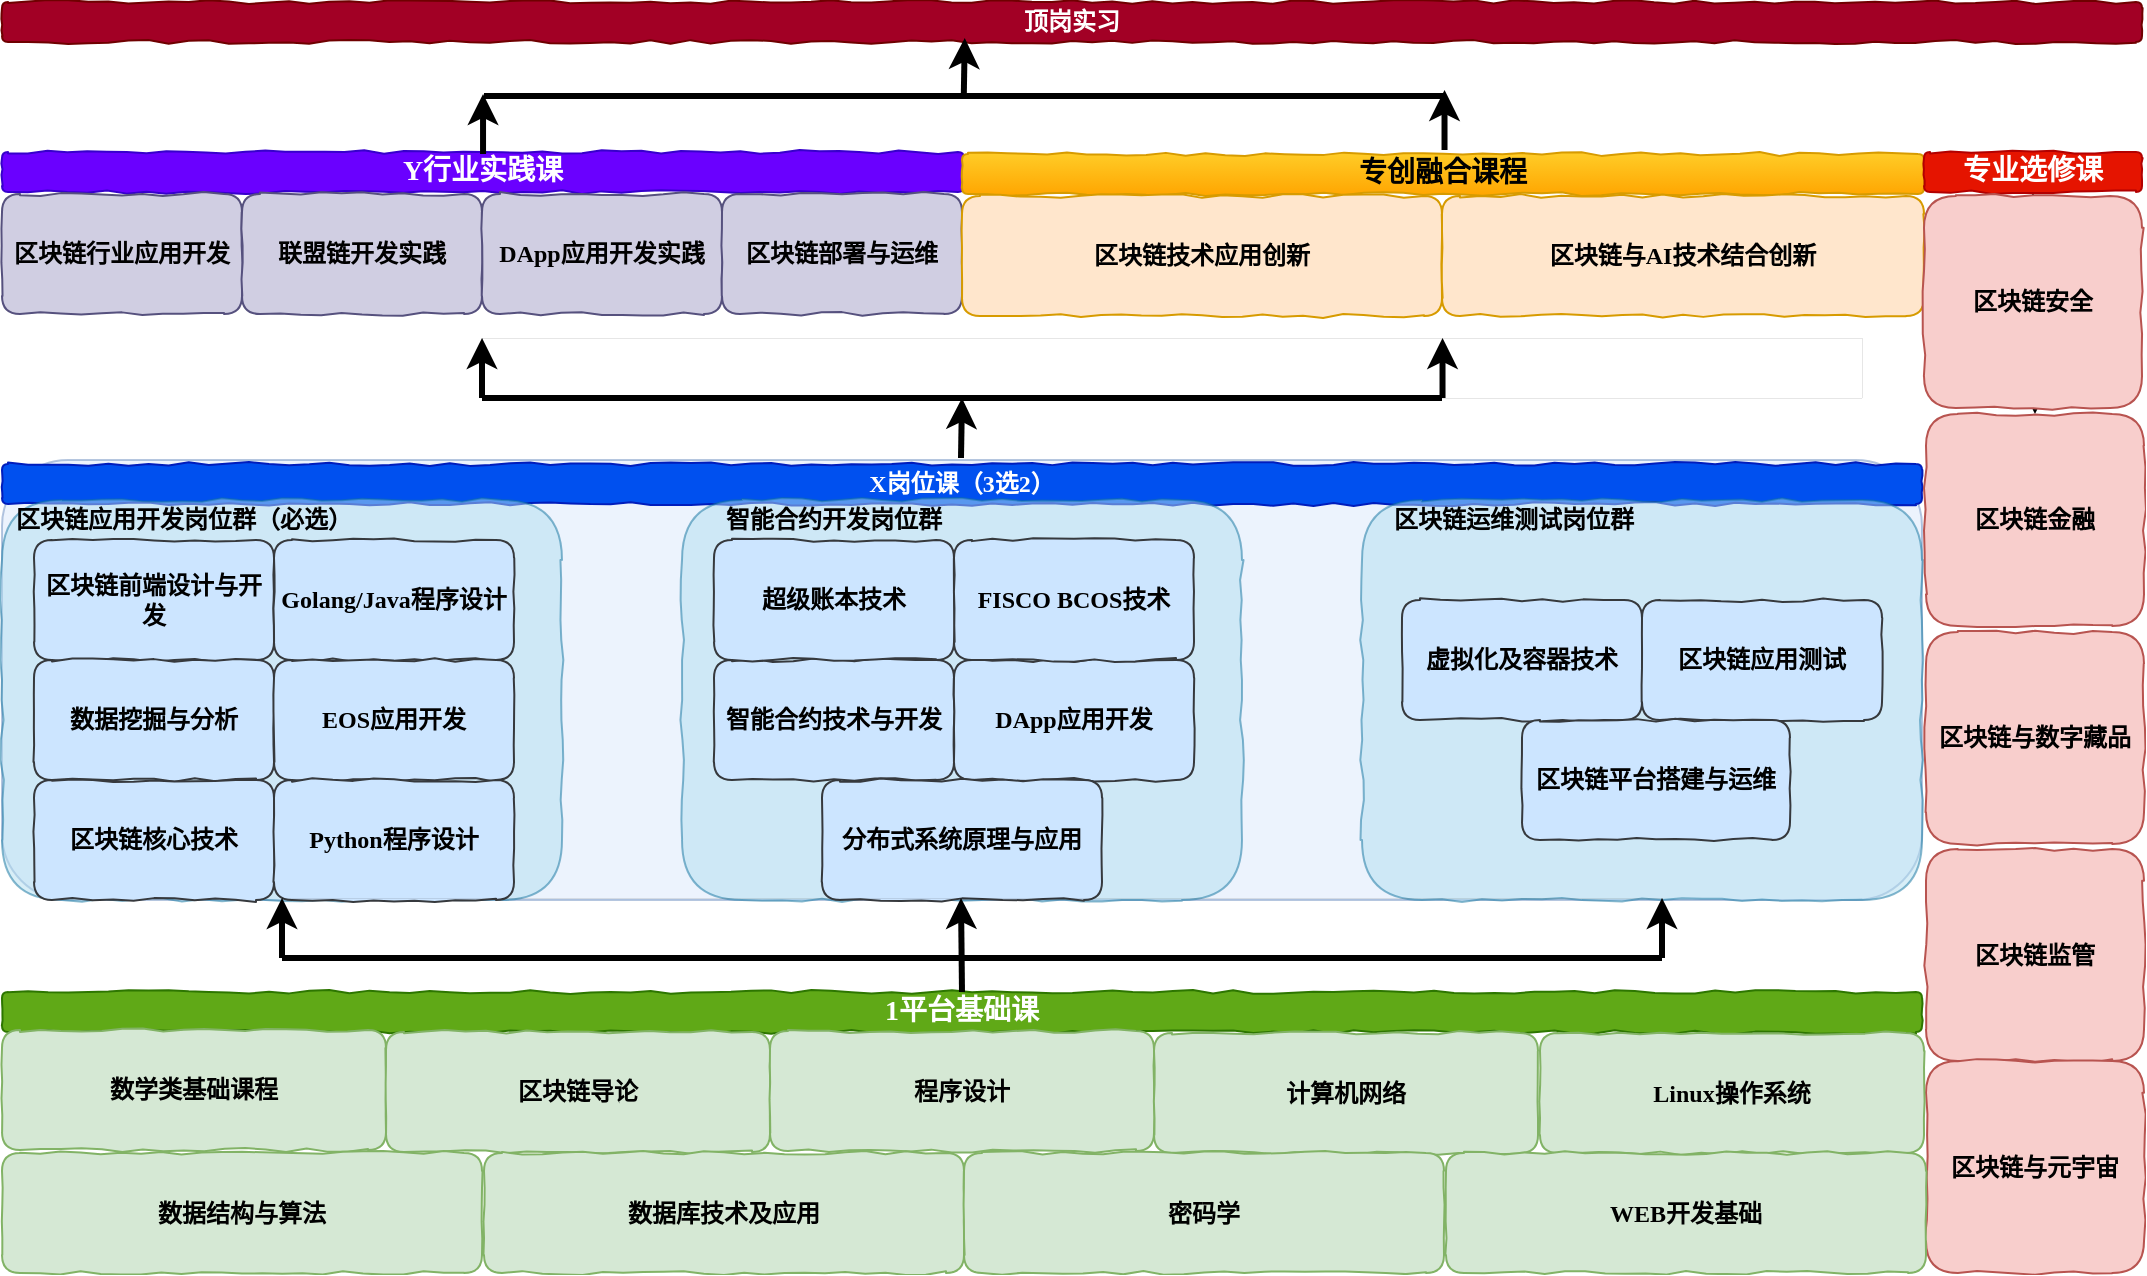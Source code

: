 <mxfile version="22.1.11" type="github">
  <diagram name="第 1 页" id="WQdMZFt6NxUerbQakmH6">
    <mxGraphModel dx="1816" dy="509" grid="1" gridSize="10" guides="1" tooltips="1" connect="1" arrows="1" fold="1" page="1" pageScale="1" pageWidth="827" pageHeight="1169" math="0" shadow="0">
      <root>
        <mxCell id="0" />
        <mxCell id="1" parent="0" />
        <mxCell id="ZOFUwKBmkfHkIxBkDhFz-41" value="" style="group" parent="1" vertex="1" connectable="0">
          <mxGeometry x="-240" y="868" width="960" height="80" as="geometry" />
        </mxCell>
        <mxCell id="ZOFUwKBmkfHkIxBkDhFz-2" value="&lt;font style=&quot;font-size: 14px;&quot;&gt;1平台基础课&lt;br&gt;&lt;/font&gt;" style="rounded=1;whiteSpace=wrap;html=1;comic=1;fillColor=#60a917;strokeColor=#2D7600;fontColor=#FFFFFF;fontFamily=Comic Sans MS;fontStyle=1" parent="ZOFUwKBmkfHkIxBkDhFz-41" vertex="1">
          <mxGeometry y="-1" width="960" height="20" as="geometry" />
        </mxCell>
        <mxCell id="ZOFUwKBmkfHkIxBkDhFz-46" value="" style="group;rounded=1;" parent="1" vertex="1" connectable="0">
          <mxGeometry x="-240" y="601" width="960" height="220" as="geometry" />
        </mxCell>
        <mxCell id="ZOFUwKBmkfHkIxBkDhFz-43" value="" style="rounded=1;whiteSpace=wrap;html=1;opacity=50;fillColor=#dae8fc;strokeColor=#6c8ebf;glass=0;" parent="ZOFUwKBmkfHkIxBkDhFz-46" vertex="1">
          <mxGeometry width="960" height="220" as="geometry" />
        </mxCell>
        <mxCell id="ZOFUwKBmkfHkIxBkDhFz-11" value="X岗位课（3选2）" style="rounded=1;whiteSpace=wrap;html=1;comic=1;fillColor=#0050ef;strokeColor=#001DBC;fontColor=#FFFFFF;fontFamily=Comic Sans MS;fontStyle=1" parent="ZOFUwKBmkfHkIxBkDhFz-46" vertex="1">
          <mxGeometry y="2" width="960" height="20" as="geometry" />
        </mxCell>
        <mxCell id="ZOFUwKBmkfHkIxBkDhFz-12" value="" style="rounded=1;whiteSpace=wrap;html=1;comic=1;fontFamily=Comic Sans MS;fillColor=#b1ddf0;strokeColor=#10739e;fontColor=#FFFFFF;fontStyle=1;opacity=50;" parent="ZOFUwKBmkfHkIxBkDhFz-46" vertex="1">
          <mxGeometry y="20" width="280" height="200" as="geometry" />
        </mxCell>
        <mxCell id="ZOFUwKBmkfHkIxBkDhFz-13" value="区块链应用开发岗位群（必选）" style="text;html=1;strokeColor=none;fillColor=none;align=center;verticalAlign=middle;whiteSpace=wrap;rounded=0;fontFamily=Comic Sans MS;fontColor=#000000;fontStyle=1" parent="ZOFUwKBmkfHkIxBkDhFz-46" vertex="1">
          <mxGeometry x="6" y="20" width="170" height="20" as="geometry" />
        </mxCell>
        <mxCell id="ZOFUwKBmkfHkIxBkDhFz-14" value="&lt;div&gt;区块链前端设计与开发&lt;/div&gt;" style="rounded=1;whiteSpace=wrap;html=1;comic=1;fontFamily=Comic Sans MS;fillColor=#cce5ff;strokeColor=#36393d;fontStyle=1" parent="ZOFUwKBmkfHkIxBkDhFz-46" vertex="1">
          <mxGeometry x="16" y="40" width="120" height="60" as="geometry" />
        </mxCell>
        <mxCell id="ZOFUwKBmkfHkIxBkDhFz-17" value="&lt;div&gt;Golang/Java程序设计&lt;/div&gt;" style="rounded=1;whiteSpace=wrap;html=1;comic=1;fontFamily=Comic Sans MS;fillColor=#cce5ff;strokeColor=#36393d;fontStyle=1" parent="ZOFUwKBmkfHkIxBkDhFz-46" vertex="1">
          <mxGeometry x="136" y="40" width="120" height="60" as="geometry" />
        </mxCell>
        <mxCell id="ZOFUwKBmkfHkIxBkDhFz-21" value="&lt;div&gt;数据挖掘与分析&lt;/div&gt;" style="rounded=1;whiteSpace=wrap;html=1;comic=1;fontFamily=Comic Sans MS;fillColor=#cce5ff;strokeColor=#36393d;fontStyle=1" parent="ZOFUwKBmkfHkIxBkDhFz-46" vertex="1">
          <mxGeometry x="16" y="100" width="120" height="60" as="geometry" />
        </mxCell>
        <mxCell id="ZOFUwKBmkfHkIxBkDhFz-22" value="&lt;div&gt;EOS应用开发&lt;/div&gt;" style="rounded=1;whiteSpace=wrap;html=1;comic=1;fontFamily=Comic Sans MS;fillColor=#cce5ff;strokeColor=#36393d;fontStyle=1" parent="ZOFUwKBmkfHkIxBkDhFz-46" vertex="1">
          <mxGeometry x="136" y="100" width="120" height="60" as="geometry" />
        </mxCell>
        <mxCell id="ZOFUwKBmkfHkIxBkDhFz-24" value="" style="rounded=1;whiteSpace=wrap;html=1;comic=1;fontFamily=Comic Sans MS;fillColor=#b1ddf0;strokeColor=#10739e;fontColor=#FFFFFF;fontStyle=1;opacity=50;" parent="ZOFUwKBmkfHkIxBkDhFz-46" vertex="1">
          <mxGeometry x="340" y="20" width="280" height="200" as="geometry" />
        </mxCell>
        <mxCell id="ZOFUwKBmkfHkIxBkDhFz-25" value="智能合约开发岗位群" style="text;html=1;strokeColor=none;fillColor=none;align=center;verticalAlign=middle;whiteSpace=wrap;rounded=0;fontFamily=Comic Sans MS;fontColor=#000000;fontStyle=1" parent="ZOFUwKBmkfHkIxBkDhFz-46" vertex="1">
          <mxGeometry x="346" y="20" width="140" height="20" as="geometry" />
        </mxCell>
        <mxCell id="ZOFUwKBmkfHkIxBkDhFz-28" value="&lt;div&gt;智能合约技术与开发&lt;/div&gt;" style="rounded=1;whiteSpace=wrap;html=1;comic=1;fontFamily=Comic Sans MS;fillColor=#cce5ff;strokeColor=#36393d;fontStyle=1" parent="ZOFUwKBmkfHkIxBkDhFz-46" vertex="1">
          <mxGeometry x="356" y="100" width="120" height="60" as="geometry" />
        </mxCell>
        <mxCell id="ZOFUwKBmkfHkIxBkDhFz-29" value="&lt;div&gt;DApp应用开发&lt;/div&gt;" style="rounded=1;whiteSpace=wrap;html=1;comic=1;fontFamily=Comic Sans MS;fillColor=#cce5ff;strokeColor=#36393d;fontStyle=1" parent="ZOFUwKBmkfHkIxBkDhFz-46" vertex="1">
          <mxGeometry x="476" y="100" width="120" height="60" as="geometry" />
        </mxCell>
        <mxCell id="ZOFUwKBmkfHkIxBkDhFz-31" value="" style="rounded=1;whiteSpace=wrap;html=1;comic=1;fontFamily=Comic Sans MS;fillColor=#b1ddf0;strokeColor=#10739e;fontColor=#FFFFFF;fontStyle=1;opacity=50;" parent="ZOFUwKBmkfHkIxBkDhFz-46" vertex="1">
          <mxGeometry x="680" y="20" width="280" height="200" as="geometry" />
        </mxCell>
        <mxCell id="ZOFUwKBmkfHkIxBkDhFz-32" value="区块链运维测试岗位群" style="text;html=1;strokeColor=none;fillColor=none;align=center;verticalAlign=middle;whiteSpace=wrap;rounded=0;fontFamily=Comic Sans MS;fontColor=#000000;fontStyle=1" parent="ZOFUwKBmkfHkIxBkDhFz-46" vertex="1">
          <mxGeometry x="686" y="20" width="140" height="20" as="geometry" />
        </mxCell>
        <mxCell id="ZOFUwKBmkfHkIxBkDhFz-35" value="&lt;div&gt;虚拟化及容器技术&lt;/div&gt;" style="rounded=1;whiteSpace=wrap;html=1;comic=1;fontFamily=Comic Sans MS;fillColor=#cce5ff;strokeColor=#36393d;fontStyle=1" parent="ZOFUwKBmkfHkIxBkDhFz-46" vertex="1">
          <mxGeometry x="700" y="70" width="120" height="60" as="geometry" />
        </mxCell>
        <mxCell id="ZOFUwKBmkfHkIxBkDhFz-36" value="&lt;div&gt;区块链应用测试&lt;/div&gt;" style="rounded=1;whiteSpace=wrap;html=1;comic=1;fontFamily=Comic Sans MS;fillColor=#cce5ff;strokeColor=#36393d;fontStyle=1" parent="ZOFUwKBmkfHkIxBkDhFz-46" vertex="1">
          <mxGeometry x="820" y="70" width="120" height="60" as="geometry" />
        </mxCell>
        <mxCell id="ZOFUwKBmkfHkIxBkDhFz-37" value="&lt;div&gt;区块链平台搭建与运维&lt;/div&gt;" style="rounded=1;whiteSpace=wrap;html=1;comic=1;fontFamily=Comic Sans MS;fillColor=#cce5ff;strokeColor=#36393d;fontStyle=1" parent="ZOFUwKBmkfHkIxBkDhFz-46" vertex="1">
          <mxGeometry x="760" y="130" width="134" height="60" as="geometry" />
        </mxCell>
        <mxCell id="ZOFUwKBmkfHkIxBkDhFz-38" value="&lt;div&gt;超级账本技术&lt;/div&gt;" style="rounded=1;whiteSpace=wrap;html=1;comic=1;fontFamily=Comic Sans MS;fillColor=#cce5ff;strokeColor=#36393d;fontStyle=1" parent="ZOFUwKBmkfHkIxBkDhFz-46" vertex="1">
          <mxGeometry x="356" y="40" width="120" height="60" as="geometry" />
        </mxCell>
        <mxCell id="ZOFUwKBmkfHkIxBkDhFz-39" value="&lt;div&gt;FISCO BCOS技术&lt;/div&gt;" style="rounded=1;whiteSpace=wrap;html=1;comic=1;fontFamily=Comic Sans MS;fillColor=#cce5ff;strokeColor=#36393d;fontStyle=1" parent="ZOFUwKBmkfHkIxBkDhFz-46" vertex="1">
          <mxGeometry x="476" y="40" width="120" height="60" as="geometry" />
        </mxCell>
        <mxCell id="ZOFUwKBmkfHkIxBkDhFz-40" value="&lt;div&gt;分布式系统原理与应用&lt;/div&gt;" style="rounded=1;whiteSpace=wrap;html=1;comic=1;fontFamily=Comic Sans MS;fillColor=#cce5ff;strokeColor=#36393d;fontStyle=1" parent="ZOFUwKBmkfHkIxBkDhFz-46" vertex="1">
          <mxGeometry x="410" y="160" width="140" height="60" as="geometry" />
        </mxCell>
        <mxCell id="ZOFUwKBmkfHkIxBkDhFz-163" value="&lt;div&gt;区块链核心技术&lt;/div&gt;" style="rounded=1;whiteSpace=wrap;html=1;comic=1;fontFamily=Comic Sans MS;fillColor=#cce5ff;strokeColor=#36393d;fontStyle=1" parent="ZOFUwKBmkfHkIxBkDhFz-46" vertex="1">
          <mxGeometry x="16" y="160" width="120" height="60" as="geometry" />
        </mxCell>
        <mxCell id="ZOFUwKBmkfHkIxBkDhFz-164" value="&lt;div&gt;Python程序设计&lt;/div&gt;" style="rounded=1;whiteSpace=wrap;html=1;comic=1;fontFamily=Comic Sans MS;fillColor=#cce5ff;strokeColor=#36393d;fontStyle=1" parent="ZOFUwKBmkfHkIxBkDhFz-46" vertex="1">
          <mxGeometry x="136" y="160" width="120" height="60" as="geometry" />
        </mxCell>
        <mxCell id="ZOFUwKBmkfHkIxBkDhFz-51" value="" style="group;dashed=1;dashPattern=8 8;strokeWidth=0;strokeColor=default;" parent="1" vertex="1" connectable="0">
          <mxGeometry x="-100" y="820" width="690" height="30" as="geometry" />
        </mxCell>
        <mxCell id="ZOFUwKBmkfHkIxBkDhFz-47" value="" style="endArrow=classic;html=1;rounded=0;strokeWidth=3;" parent="ZOFUwKBmkfHkIxBkDhFz-51" edge="1">
          <mxGeometry width="50" height="50" relative="1" as="geometry">
            <mxPoint y="30" as="sourcePoint" />
            <mxPoint as="targetPoint" />
          </mxGeometry>
        </mxCell>
        <mxCell id="ZOFUwKBmkfHkIxBkDhFz-48" value="" style="endArrow=classic;html=1;rounded=0;exitX=0.5;exitY=0;exitDx=0;exitDy=0;strokeWidth=3;" parent="ZOFUwKBmkfHkIxBkDhFz-51" source="ZOFUwKBmkfHkIxBkDhFz-2" edge="1">
          <mxGeometry width="50" height="50" relative="1" as="geometry">
            <mxPoint x="339.5" y="70" as="sourcePoint" />
            <mxPoint x="339.5" as="targetPoint" />
          </mxGeometry>
        </mxCell>
        <mxCell id="ZOFUwKBmkfHkIxBkDhFz-49" value="" style="endArrow=classic;html=1;rounded=0;strokeWidth=3;" parent="ZOFUwKBmkfHkIxBkDhFz-51" edge="1">
          <mxGeometry width="50" height="50" relative="1" as="geometry">
            <mxPoint x="690" y="30" as="sourcePoint" />
            <mxPoint x="690" as="targetPoint" />
          </mxGeometry>
        </mxCell>
        <mxCell id="ZOFUwKBmkfHkIxBkDhFz-50" value="" style="endArrow=none;html=1;rounded=0;strokeWidth=3;" parent="ZOFUwKBmkfHkIxBkDhFz-51" edge="1">
          <mxGeometry width="50" height="50" relative="1" as="geometry">
            <mxPoint y="30" as="sourcePoint" />
            <mxPoint x="690" y="30" as="targetPoint" />
          </mxGeometry>
        </mxCell>
        <mxCell id="ZOFUwKBmkfHkIxBkDhFz-103" value="" style="group" parent="1" vertex="1" connectable="0">
          <mxGeometry x="-240" y="447" width="481" height="81" as="geometry" />
        </mxCell>
        <mxCell id="ZOFUwKBmkfHkIxBkDhFz-94" value="&lt;font style=&quot;font-size: 14px;&quot;&gt;Y行业实践课&lt;br&gt;&lt;/font&gt;" style="rounded=1;whiteSpace=wrap;html=1;comic=1;fillColor=#6a00ff;strokeColor=#3700CC;fontColor=#ffffff;fontFamily=Comic Sans MS;fontStyle=1;container=0;" parent="ZOFUwKBmkfHkIxBkDhFz-103" vertex="1">
          <mxGeometry width="481" height="20" as="geometry" />
        </mxCell>
        <mxCell id="ZOFUwKBmkfHkIxBkDhFz-95" value="&lt;div&gt;区块链行业应用开发&lt;/div&gt;" style="rounded=1;whiteSpace=wrap;html=1;comic=1;fontFamily=Comic Sans MS;fillColor=#d0cee2;strokeColor=#56517e;fontStyle=1;container=0;" parent="ZOFUwKBmkfHkIxBkDhFz-103" vertex="1">
          <mxGeometry y="21" width="120" height="60" as="geometry" />
        </mxCell>
        <mxCell id="ZOFUwKBmkfHkIxBkDhFz-96" value="联盟链开发实践" style="rounded=1;whiteSpace=wrap;html=1;comic=1;fontFamily=Comic Sans MS;fillColor=#d0cee2;strokeColor=#56517e;fontStyle=1;container=0;" parent="ZOFUwKBmkfHkIxBkDhFz-103" vertex="1">
          <mxGeometry x="120" y="21" width="120" height="60" as="geometry" />
        </mxCell>
        <mxCell id="ZOFUwKBmkfHkIxBkDhFz-97" value="DApp应用开发实践" style="rounded=1;whiteSpace=wrap;html=1;comic=1;fontFamily=Comic Sans MS;fillColor=#d0cee2;strokeColor=#56517e;fontStyle=1;container=0;" parent="ZOFUwKBmkfHkIxBkDhFz-103" vertex="1">
          <mxGeometry x="240" y="21" width="120" height="60" as="geometry" />
        </mxCell>
        <mxCell id="ZOFUwKBmkfHkIxBkDhFz-98" value="&lt;div&gt;区块链部署与运维&lt;/div&gt;" style="rounded=1;whiteSpace=wrap;html=1;comic=1;fontFamily=Comic Sans MS;fillColor=#d0cee2;strokeColor=#56517e;fontStyle=1;container=0;" parent="ZOFUwKBmkfHkIxBkDhFz-103" vertex="1">
          <mxGeometry x="360" y="21" width="120" height="60" as="geometry" />
        </mxCell>
        <mxCell id="ZOFUwKBmkfHkIxBkDhFz-110" value="" style="group" parent="1" vertex="1" connectable="0">
          <mxGeometry x="240" y="448" width="481" height="81" as="geometry" />
        </mxCell>
        <mxCell id="ZOFUwKBmkfHkIxBkDhFz-111" value="&lt;font style=&quot;font-size: 14px;&quot;&gt;专创融合课程&lt;br&gt;&lt;/font&gt;" style="rounded=1;whiteSpace=wrap;html=1;comic=1;fillColor=#ffcd28;strokeColor=#d79b00;fontFamily=Comic Sans MS;fontStyle=1;container=0;gradientColor=#ffa500;" parent="ZOFUwKBmkfHkIxBkDhFz-110" vertex="1">
          <mxGeometry width="481" height="20" as="geometry" />
        </mxCell>
        <mxCell id="ZOFUwKBmkfHkIxBkDhFz-112" value="&lt;div&gt;区块链技术应用创新&lt;/div&gt;" style="rounded=1;whiteSpace=wrap;html=1;comic=1;fontFamily=Comic Sans MS;fillColor=#ffe6cc;strokeColor=#d79b00;fontStyle=1;container=0;" parent="ZOFUwKBmkfHkIxBkDhFz-110" vertex="1">
          <mxGeometry y="21" width="240" height="60" as="geometry" />
        </mxCell>
        <mxCell id="ZOFUwKBmkfHkIxBkDhFz-116" value="&lt;div&gt;&lt;/div&gt;区块链与AI技术&lt;span style=&quot;background-color: initial;&quot;&gt;结合创新&lt;/span&gt;" style="rounded=1;whiteSpace=wrap;html=1;comic=1;fontFamily=Comic Sans MS;fillColor=#ffe6cc;strokeColor=#d79b00;fontStyle=1;container=0;" parent="ZOFUwKBmkfHkIxBkDhFz-110" vertex="1">
          <mxGeometry x="240" y="21" width="241" height="60" as="geometry" />
        </mxCell>
        <mxCell id="ZOFUwKBmkfHkIxBkDhFz-122" value="" style="group;dashed=1;dashPattern=8 8;strokeWidth=0;strokeColor=default;container=0;" parent="1" vertex="1" connectable="0">
          <mxGeometry y="540" width="690" height="30" as="geometry" />
        </mxCell>
        <mxCell id="ZOFUwKBmkfHkIxBkDhFz-165" value="" style="edgeStyle=orthogonalEdgeStyle;rounded=0;orthogonalLoop=1;jettySize=auto;html=1;" parent="1" source="ZOFUwKBmkfHkIxBkDhFz-128" target="ZOFUwKBmkfHkIxBkDhFz-131" edge="1">
          <mxGeometry relative="1" as="geometry" />
        </mxCell>
        <mxCell id="ZOFUwKBmkfHkIxBkDhFz-128" value="&lt;font style=&quot;font-size: 14px;&quot;&gt;专业选修课&lt;br&gt;&lt;/font&gt;" style="rounded=1;whiteSpace=wrap;html=1;comic=1;fillColor=#e51400;strokeColor=#B20000;fontFamily=Comic Sans MS;fontStyle=1;container=0;fontColor=#ffffff;" parent="1" vertex="1">
          <mxGeometry x="721" y="447" width="109" height="20" as="geometry" />
        </mxCell>
        <mxCell id="ZOFUwKBmkfHkIxBkDhFz-129" value="&lt;div&gt;区块链安全&lt;/div&gt;" style="rounded=1;whiteSpace=wrap;html=1;comic=1;fontFamily=Comic Sans MS;fillColor=#f8cecc;strokeColor=#b85450;fontStyle=1;container=0;" parent="1" vertex="1">
          <mxGeometry x="721" y="469" width="109" height="106" as="geometry" />
        </mxCell>
        <mxCell id="ZOFUwKBmkfHkIxBkDhFz-131" value="&lt;div&gt;&lt;span style=&quot;background-color: initial;&quot;&gt;区块链金融&lt;/span&gt;&lt;/div&gt;" style="rounded=1;whiteSpace=wrap;html=1;comic=1;fontFamily=Comic Sans MS;fillColor=#f8cecc;strokeColor=#b85450;fontStyle=1;container=0;" parent="1" vertex="1">
          <mxGeometry x="722" y="578" width="109" height="106" as="geometry" />
        </mxCell>
        <mxCell id="ZOFUwKBmkfHkIxBkDhFz-132" value="&lt;div&gt;&lt;span style=&quot;background-color: initial;&quot;&gt;区块链与数字藏品&lt;/span&gt;&lt;/div&gt;" style="rounded=1;whiteSpace=wrap;html=1;comic=1;fontFamily=Comic Sans MS;fillColor=#f8cecc;strokeColor=#b85450;fontStyle=1;container=0;" parent="1" vertex="1">
          <mxGeometry x="722" y="687" width="109" height="106" as="geometry" />
        </mxCell>
        <mxCell id="ZOFUwKBmkfHkIxBkDhFz-133" value="区块链监管" style="rounded=1;whiteSpace=wrap;html=1;comic=1;fontFamily=Comic Sans MS;fillColor=#f8cecc;strokeColor=#b85450;fontStyle=1;container=0;" parent="1" vertex="1">
          <mxGeometry x="722" y="795.5" width="109" height="106" as="geometry" />
        </mxCell>
        <mxCell id="ZOFUwKBmkfHkIxBkDhFz-134" value="顶岗实习" style="rounded=1;whiteSpace=wrap;html=1;comic=1;fillColor=#a20025;strokeColor=#6F0000;fontFamily=Comic Sans MS;fontStyle=1;fontColor=#ffffff;" parent="1" vertex="1">
          <mxGeometry x="-240" y="372" width="1070" height="20" as="geometry" />
        </mxCell>
        <mxCell id="ZOFUwKBmkfHkIxBkDhFz-137" value="" style="group" parent="1" vertex="1" connectable="0">
          <mxGeometry y="540" width="480.26" height="60" as="geometry" />
        </mxCell>
        <mxCell id="ZOFUwKBmkfHkIxBkDhFz-124" value="" style="endArrow=classic;html=1;rounded=0;exitX=0.5;exitY=0;exitDx=0;exitDy=0;strokeWidth=3;" parent="ZOFUwKBmkfHkIxBkDhFz-137" edge="1">
          <mxGeometry width="50" height="50" relative="1" as="geometry">
            <mxPoint x="239.5" y="60" as="sourcePoint" />
            <mxPoint x="240" y="30" as="targetPoint" />
          </mxGeometry>
        </mxCell>
        <mxCell id="ZOFUwKBmkfHkIxBkDhFz-123" value="" style="endArrow=classic;html=1;rounded=0;strokeWidth=3;" parent="ZOFUwKBmkfHkIxBkDhFz-137" edge="1">
          <mxGeometry width="50" height="50" relative="1" as="geometry">
            <mxPoint y="30" as="sourcePoint" />
            <mxPoint as="targetPoint" />
          </mxGeometry>
        </mxCell>
        <mxCell id="ZOFUwKBmkfHkIxBkDhFz-125" value="" style="endArrow=classic;html=1;rounded=0;strokeWidth=3;" parent="ZOFUwKBmkfHkIxBkDhFz-137" edge="1">
          <mxGeometry width="50" height="50" relative="1" as="geometry">
            <mxPoint x="480.26" y="30" as="sourcePoint" />
            <mxPoint x="480.26" as="targetPoint" />
          </mxGeometry>
        </mxCell>
        <mxCell id="ZOFUwKBmkfHkIxBkDhFz-126" value="" style="endArrow=none;html=1;rounded=0;strokeWidth=3;" parent="ZOFUwKBmkfHkIxBkDhFz-137" edge="1">
          <mxGeometry width="50" height="50" relative="1" as="geometry">
            <mxPoint y="30" as="sourcePoint" />
            <mxPoint x="480" y="30" as="targetPoint" />
          </mxGeometry>
        </mxCell>
        <mxCell id="ZOFUwKBmkfHkIxBkDhFz-143" value="" style="group" parent="1" vertex="1" connectable="0">
          <mxGeometry x="1" y="372" width="480.26" height="60" as="geometry" />
        </mxCell>
        <mxCell id="ZOFUwKBmkfHkIxBkDhFz-146" value="" style="endArrow=classic;html=1;rounded=0;strokeWidth=3;" parent="ZOFUwKBmkfHkIxBkDhFz-143" edge="1">
          <mxGeometry width="50" height="50" relative="1" as="geometry">
            <mxPoint x="480.26" y="74" as="sourcePoint" />
            <mxPoint x="480.26" y="44" as="targetPoint" />
          </mxGeometry>
        </mxCell>
        <mxCell id="ZOFUwKBmkfHkIxBkDhFz-147" value="" style="endArrow=none;html=1;rounded=0;strokeWidth=3;" parent="ZOFUwKBmkfHkIxBkDhFz-143" edge="1">
          <mxGeometry width="50" height="50" relative="1" as="geometry">
            <mxPoint y="47" as="sourcePoint" />
            <mxPoint x="480" y="47" as="targetPoint" />
          </mxGeometry>
        </mxCell>
        <mxCell id="ZOFUwKBmkfHkIxBkDhFz-144" value="" style="endArrow=classic;html=1;rounded=0;exitX=0.5;exitY=0;exitDx=0;exitDy=0;strokeWidth=3;" parent="1" edge="1">
          <mxGeometry width="50" height="50" relative="1" as="geometry">
            <mxPoint x="240.88" y="420" as="sourcePoint" />
            <mxPoint x="241.38" y="390" as="targetPoint" />
          </mxGeometry>
        </mxCell>
        <mxCell id="ZOFUwKBmkfHkIxBkDhFz-145" value="" style="endArrow=classic;html=1;rounded=0;strokeWidth=3;" parent="1" edge="1">
          <mxGeometry width="50" height="50" relative="1" as="geometry">
            <mxPoint x="0.52" y="448" as="sourcePoint" />
            <mxPoint x="0.52" y="418" as="targetPoint" />
          </mxGeometry>
        </mxCell>
        <mxCell id="ZOFUwKBmkfHkIxBkDhFz-148" value="区块链与元宇宙" style="rounded=1;whiteSpace=wrap;html=1;comic=1;fontFamily=Comic Sans MS;fillColor=#f8cecc;strokeColor=#b85450;fontStyle=1;container=0;" parent="1" vertex="1">
          <mxGeometry x="722" y="901.5" width="109" height="106" as="geometry" />
        </mxCell>
        <mxCell id="ZOFUwKBmkfHkIxBkDhFz-4" value="数学类基础课程" style="rounded=1;whiteSpace=wrap;html=1;comic=1;fontFamily=Comic Sans MS;fillColor=#d5e8d4;strokeColor=#82b366;fontColor=#000000;fontStyle=1" parent="1" vertex="1">
          <mxGeometry x="-240" y="886" width="192" height="60" as="geometry" />
        </mxCell>
        <mxCell id="ZOFUwKBmkfHkIxBkDhFz-153" value="&lt;div&gt;&lt;span style=&quot;background-color: initial;&quot;&gt;区块链导论&lt;/span&gt;&lt;/div&gt;" style="rounded=1;whiteSpace=wrap;html=1;comic=1;fontFamily=Comic Sans MS;fillColor=#d5e8d4;strokeColor=#82b366;fontColor=#000000;fontStyle=1" parent="1" vertex="1">
          <mxGeometry x="-48" y="887" width="192" height="60" as="geometry" />
        </mxCell>
        <mxCell id="ZOFUwKBmkfHkIxBkDhFz-154" value="程序设计" style="rounded=1;whiteSpace=wrap;html=1;comic=1;fontFamily=Comic Sans MS;fillColor=#d5e8d4;strokeColor=#82b366;fontColor=#000000;fontStyle=1" parent="1" vertex="1">
          <mxGeometry x="144" y="886.5" width="192" height="60" as="geometry" />
        </mxCell>
        <mxCell id="ZOFUwKBmkfHkIxBkDhFz-155" value="计算机网络" style="rounded=1;whiteSpace=wrap;html=1;comic=1;fontFamily=Comic Sans MS;fillColor=#d5e8d4;strokeColor=#82b366;fontColor=#000000;fontStyle=1" parent="1" vertex="1">
          <mxGeometry x="336" y="887.5" width="192" height="60" as="geometry" />
        </mxCell>
        <mxCell id="ZOFUwKBmkfHkIxBkDhFz-156" value="Linux操作系统" style="rounded=1;whiteSpace=wrap;html=1;comic=1;fontFamily=Comic Sans MS;fillColor=#d5e8d4;strokeColor=#82b366;fontColor=#000000;fontStyle=1" parent="1" vertex="1">
          <mxGeometry x="529" y="887.5" width="192" height="60" as="geometry" />
        </mxCell>
        <mxCell id="ZOFUwKBmkfHkIxBkDhFz-157" value="数据结构与算法" style="rounded=1;whiteSpace=wrap;html=1;comic=1;fontFamily=Comic Sans MS;fillColor=#d5e8d4;strokeColor=#82b366;fontColor=#000000;fontStyle=1" parent="1" vertex="1">
          <mxGeometry x="-240" y="947.5" width="240" height="60" as="geometry" />
        </mxCell>
        <mxCell id="ZOFUwKBmkfHkIxBkDhFz-158" value="数据库技术及应用" style="rounded=1;whiteSpace=wrap;html=1;comic=1;fontFamily=Comic Sans MS;fillColor=#d5e8d4;strokeColor=#82b366;fontColor=#000000;fontStyle=1" parent="1" vertex="1">
          <mxGeometry x="1" y="947.5" width="240" height="60" as="geometry" />
        </mxCell>
        <mxCell id="ZOFUwKBmkfHkIxBkDhFz-161" value="密码学" style="rounded=1;whiteSpace=wrap;html=1;comic=1;fontFamily=Comic Sans MS;fillColor=#d5e8d4;strokeColor=#82b366;fontColor=#000000;fontStyle=1" parent="1" vertex="1">
          <mxGeometry x="241" y="947.5" width="240" height="60" as="geometry" />
        </mxCell>
        <mxCell id="ZOFUwKBmkfHkIxBkDhFz-162" value="WEB开发基础" style="rounded=1;whiteSpace=wrap;html=1;comic=1;fontFamily=Comic Sans MS;fillColor=#d5e8d4;strokeColor=#82b366;fontColor=#000000;fontStyle=1" parent="1" vertex="1">
          <mxGeometry x="482" y="947.5" width="240" height="60" as="geometry" />
        </mxCell>
      </root>
    </mxGraphModel>
  </diagram>
</mxfile>
